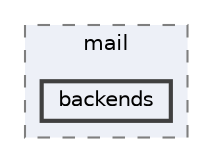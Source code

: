 digraph "C:/Users/LukeMabie/documents/Development/Password_Saver_Using_Django-master/venv/Lib/site-packages/django/core/mail/backends"
{
 // LATEX_PDF_SIZE
  bgcolor="transparent";
  edge [fontname=Helvetica,fontsize=10,labelfontname=Helvetica,labelfontsize=10];
  node [fontname=Helvetica,fontsize=10,shape=box,height=0.2,width=0.4];
  compound=true
  subgraph clusterdir_64f97a57a81ddd795a9bfc6ed861b9b9 {
    graph [ bgcolor="#edf0f7", pencolor="grey50", label="mail", fontname=Helvetica,fontsize=10 style="filled,dashed", URL="dir_64f97a57a81ddd795a9bfc6ed861b9b9.html",tooltip=""]
  dir_5f37902951a470d2b2633b4a83c8f6cc [label="backends", fillcolor="#edf0f7", color="grey25", style="filled,bold", URL="dir_5f37902951a470d2b2633b4a83c8f6cc.html",tooltip=""];
  }
}
